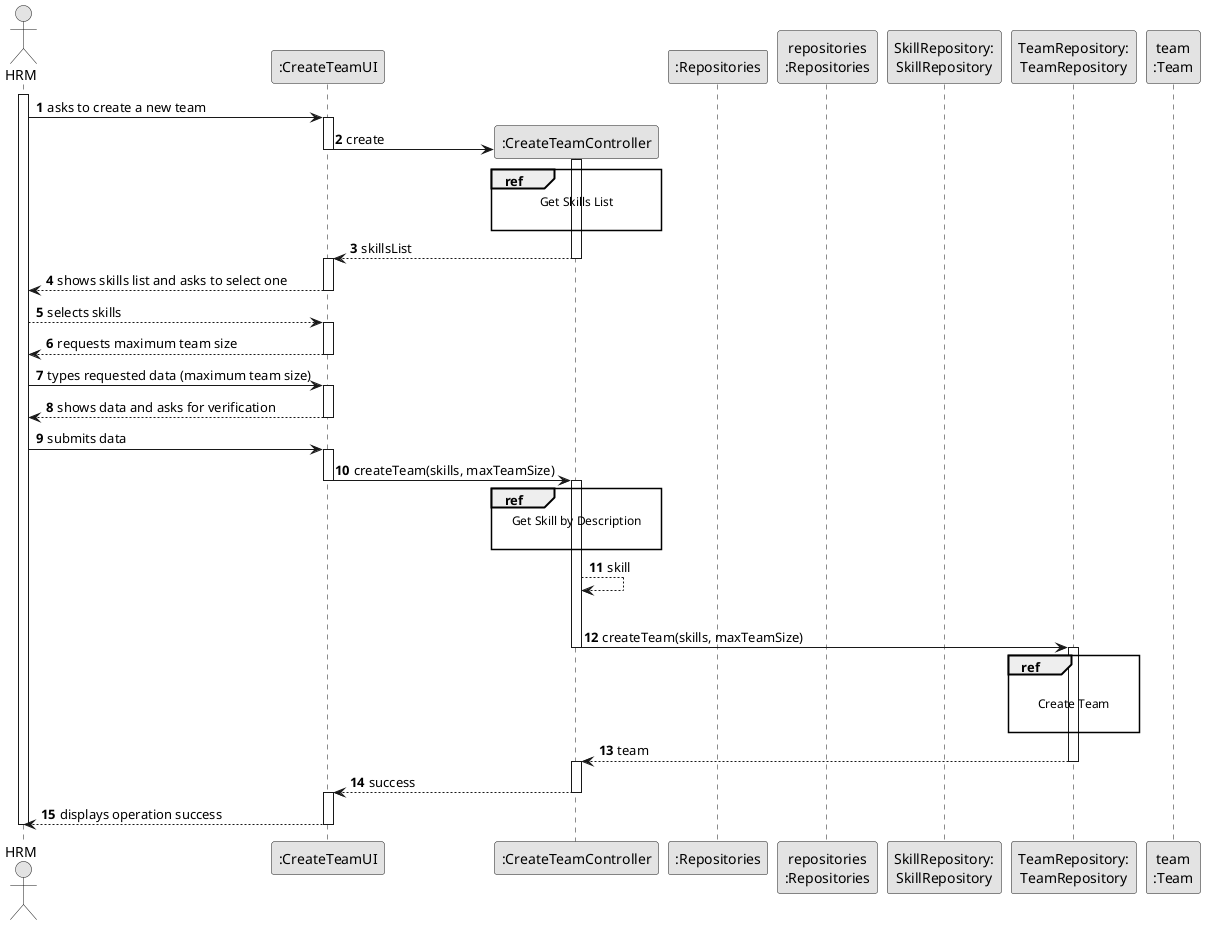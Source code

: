 @startuml
skinparam monochrome true
skinparam packageStyle rectangle
skinparam shadowing false

autonumber

'hide footbox
actor "HRM" as ADM
participant ":CreateTeamUI" as UI
participant ":CreateTeamController" as CTRL
participant ":Repositories" as RepositorySingleton
participant "repositories\n:Repositories" as PLAT
participant "SkillRepository:\nSkillRepository" as SkillRepository
participant "TeamRepository:\nTeamRepository" as TeamRepository
participant "team\n:Team" as Team

activate ADM

    ADM -> UI : asks to create a new team
    activate UI

                UI -> CTRL** : create
                deactivate UI
                activate CTRL

                    ref over CTRL
                                Get Skills List

                            end ref

                    CTRL --> UI : skillsList
                deactivate CTRL
                activate UI

                UI --> ADM : shows skills list and asks to select one
            deactivate UI

        ADM --> UI : selects skills
        activate UI

        UI --> ADM : requests maximum team size
    deactivate UI

    ADM -> UI : types requested data (maximum team size)
    activate UI

        UI --> ADM : shows data and asks for verification
    deactivate UI

    ADM -> UI : submits data
    activate UI

        UI -> CTRL : createTeam(skills, maxTeamSize)
        deactivate UI
        activate CTRL

            ref over CTRL
                        Get Skill by Description

                    end ref
                    CTRL --> CTRL : skill


            |||
                CTRL -> TeamRepository: createTeam(skills, maxTeamSize)
                deactivate CTRL
                activate TeamRepository

                ref over TeamRepository

                            Create Team

                        end ref

            TeamRepository --> CTRL: team
            deactivate TeamRepository
            activate CTRL

            CTRL --> UI : success
            deactivate CTRL
            activate UI
            UI --> ADM: displays operation success
    deactivate UI

deactivate ADM

@enduml